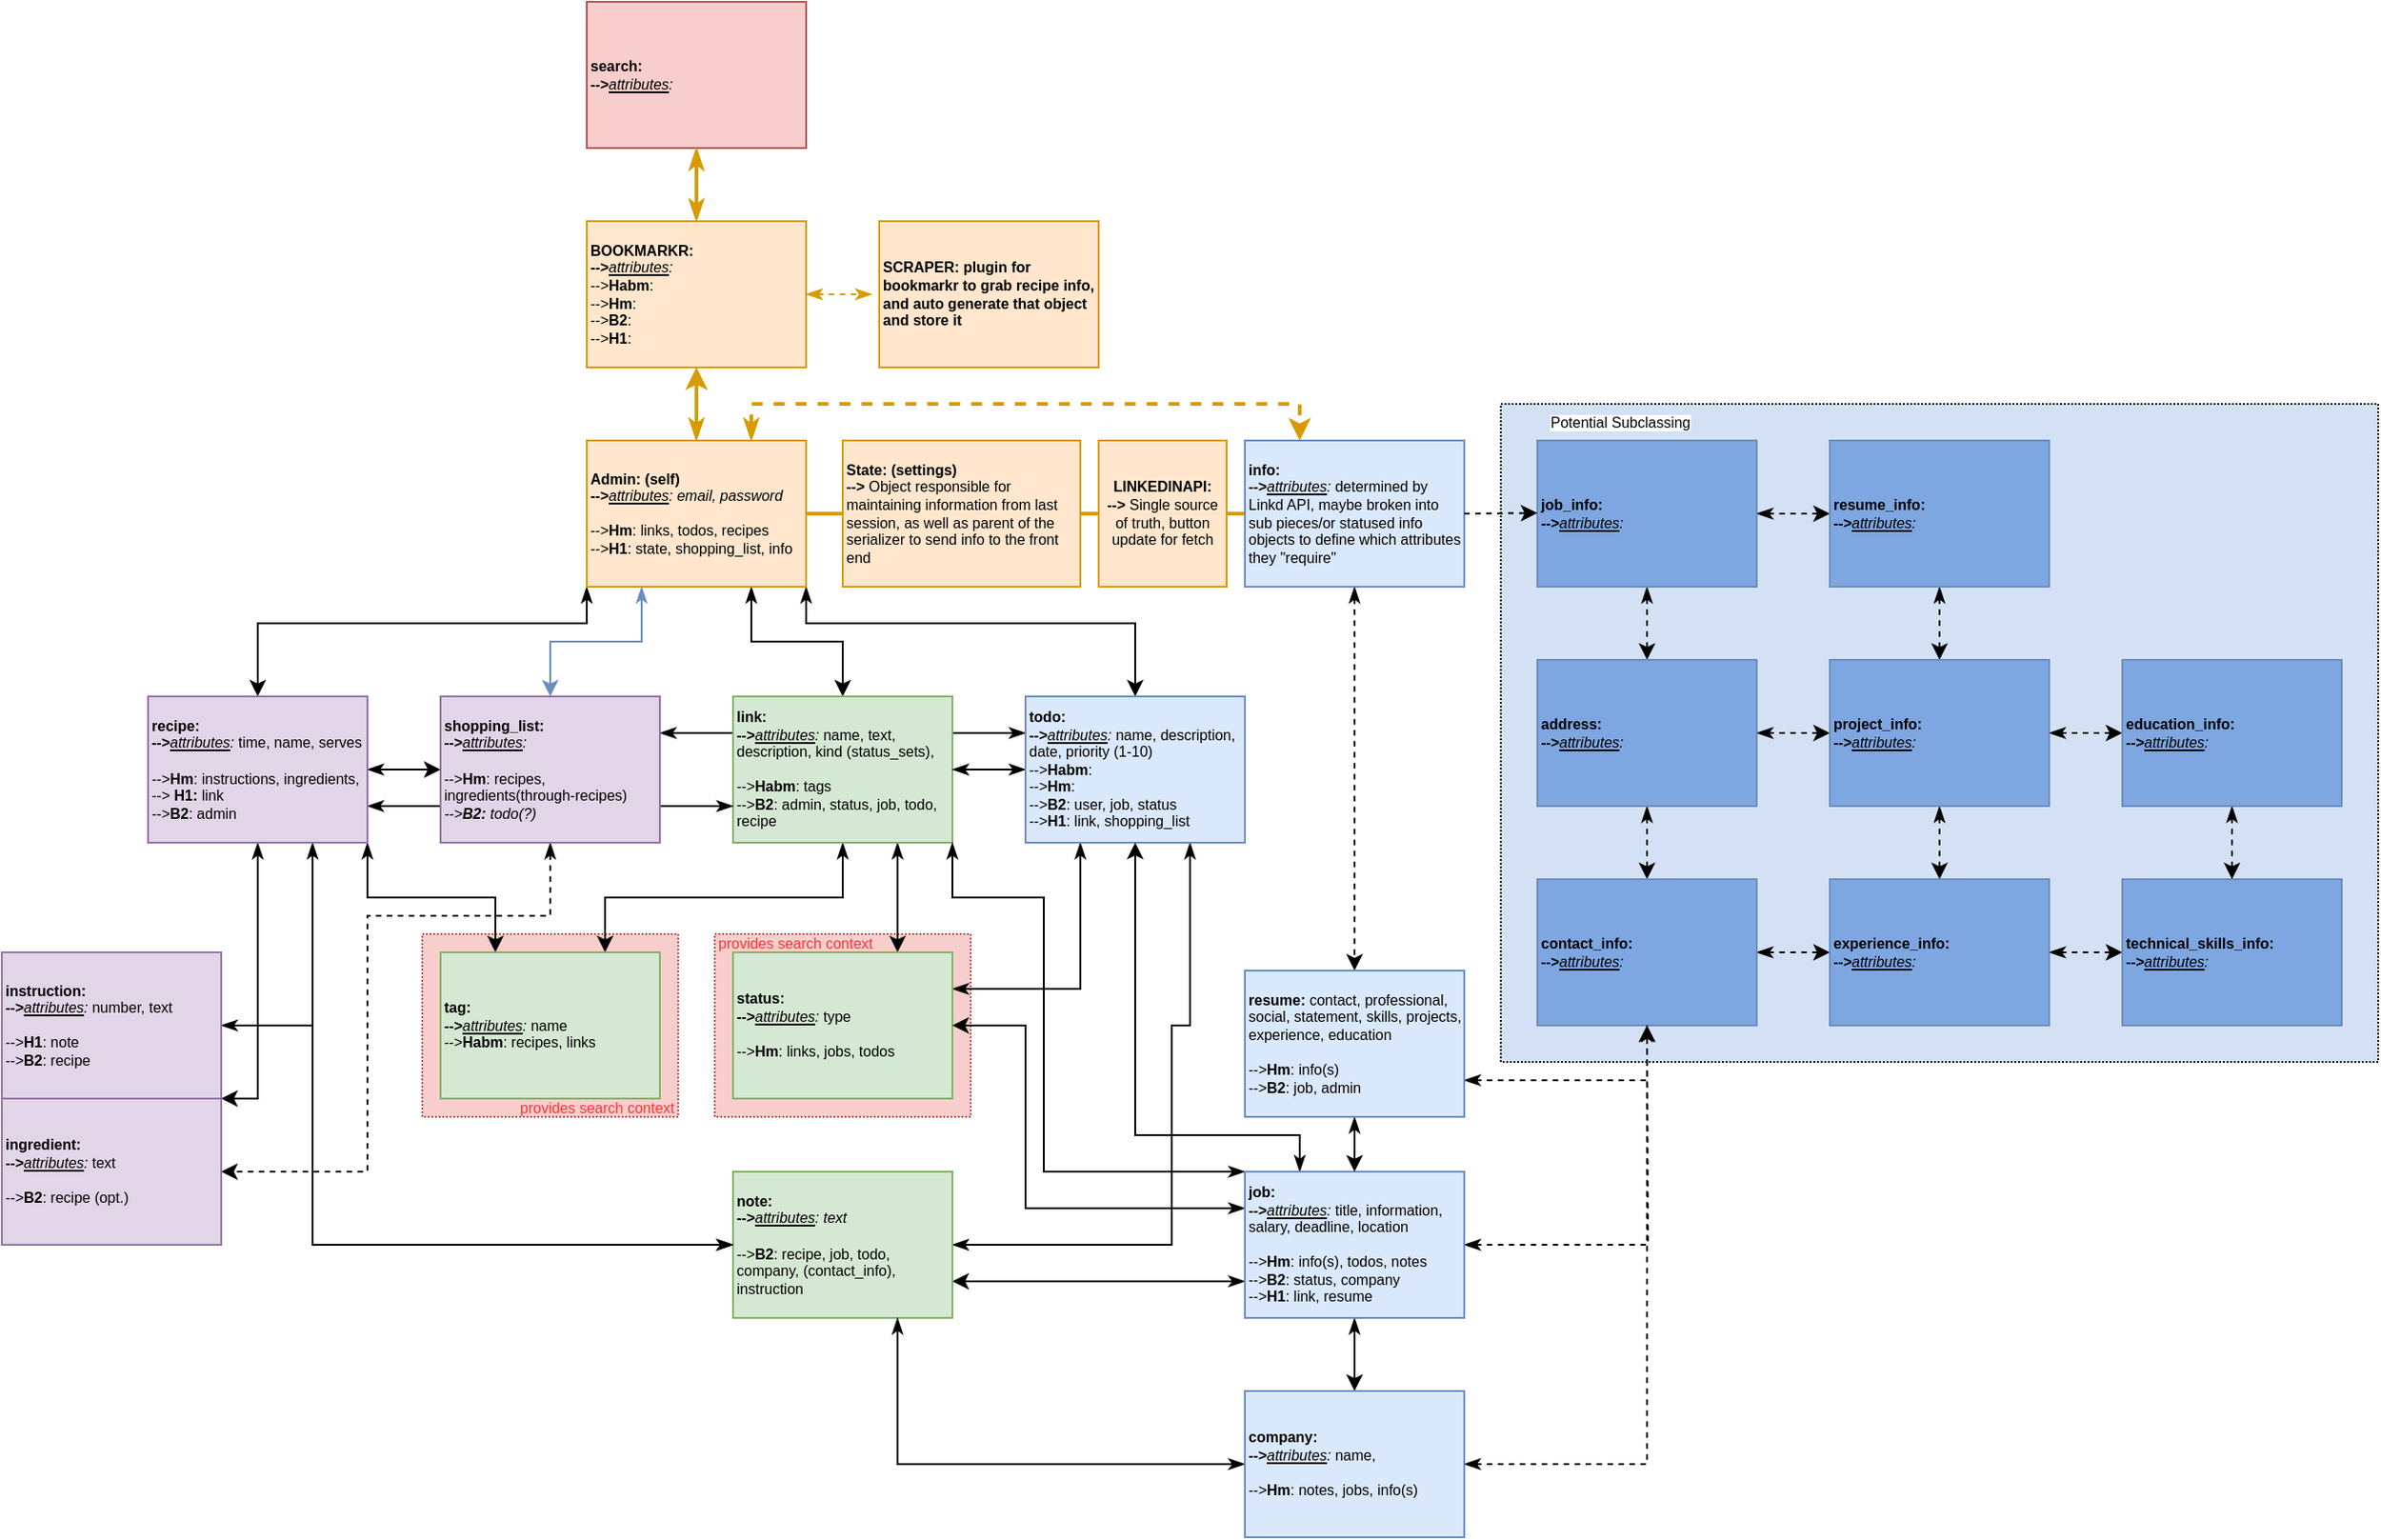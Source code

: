 <mxfile version="15.7.3" type="device"><diagram id="ImDymK1f7_B1jzTCU4_X" name="Page-1"><mxGraphModel dx="1073" dy="1980" grid="1" gridSize="10" guides="1" tooltips="1" connect="1" arrows="1" fold="1" page="1" pageScale="1" pageWidth="850" pageHeight="1100" math="0" shadow="0"><root><mxCell id="0"/><mxCell id="1" parent="0"/><mxCell id="HJYqMd4OV8tpor4b_tV7-94" value="" style="rounded=0;whiteSpace=wrap;html=1;fontSize=8;fillColor=#f8cecc;align=left;strokeColor=#b85450;dashed=1;dashPattern=1 1;" vertex="1" parent="1"><mxGeometry x="270" y="310" width="140" height="100" as="geometry"/></mxCell><mxCell id="HJYqMd4OV8tpor4b_tV7-95" value="provides search context" style="text;html=1;strokeColor=none;fillColor=none;align=right;verticalAlign=middle;whiteSpace=wrap;rounded=0;dashed=1;dashPattern=1 1;fontSize=8;fontColor=#FF3333;" vertex="1" parent="1"><mxGeometry x="270" y="400" width="140" height="10" as="geometry"/></mxCell><mxCell id="HJYqMd4OV8tpor4b_tV7-92" style="edgeStyle=orthogonalEdgeStyle;rounded=0;orthogonalLoop=1;jettySize=auto;html=1;exitX=0;exitY=0.25;exitDx=0;exitDy=0;entryX=1;entryY=0.25;entryDx=0;entryDy=0;fontSize=8;fontColor=#FF3333;startArrow=classicThin;startFill=1;endArrow=classicThin;endFill=1;strokeColor=#000000;strokeWidth=1;" edge="1" parent="1" source="HJYqMd4OV8tpor4b_tV7-34" target="HJYqMd4OV8tpor4b_tV7-33"><mxGeometry relative="1" as="geometry"/></mxCell><mxCell id="HJYqMd4OV8tpor4b_tV7-75" value="" style="rounded=0;whiteSpace=wrap;html=1;dashed=1;dashPattern=1 1;fontSize=8;fontColor=#FF3333;fillColor=#D4E1F5;align=left;" vertex="1" parent="1"><mxGeometry x="860" y="20" width="480" height="360" as="geometry"/></mxCell><mxCell id="HJYqMd4OV8tpor4b_tV7-68" value="" style="rounded=0;whiteSpace=wrap;html=1;fontSize=8;fillColor=#f8cecc;align=left;strokeColor=#b85450;dashed=1;dashPattern=1 1;" vertex="1" parent="1"><mxGeometry x="430" y="310" width="140" height="100" as="geometry"/></mxCell><mxCell id="HJYqMd4OV8tpor4b_tV7-27" style="edgeStyle=orthogonalEdgeStyle;rounded=0;orthogonalLoop=1;jettySize=auto;html=1;exitX=0.75;exitY=0;exitDx=0;exitDy=0;entryX=0.25;entryY=0;entryDx=0;entryDy=0;fontSize=8;startArrow=classicThin;startFill=1;dashed=1;fillColor=#ffe6cc;strokeColor=#d79b00;strokeWidth=2;" edge="1" parent="1" source="HJYqMd4OV8tpor4b_tV7-2" target="HJYqMd4OV8tpor4b_tV7-4"><mxGeometry relative="1" as="geometry"><Array as="points"><mxPoint x="450" y="20"/><mxPoint x="750" y="20"/></Array></mxGeometry></mxCell><mxCell id="HJYqMd4OV8tpor4b_tV7-50" style="edgeStyle=orthogonalEdgeStyle;rounded=0;orthogonalLoop=1;jettySize=auto;html=1;exitX=0.25;exitY=1;exitDx=0;exitDy=0;entryX=0.5;entryY=0;entryDx=0;entryDy=0;fontSize=8;startArrow=classicThin;startFill=1;fillColor=#dae8fc;strokeColor=#6c8ebf;" edge="1" parent="1" source="HJYqMd4OV8tpor4b_tV7-2" target="HJYqMd4OV8tpor4b_tV7-33"><mxGeometry relative="1" as="geometry"/></mxCell><mxCell id="HJYqMd4OV8tpor4b_tV7-51" style="edgeStyle=orthogonalEdgeStyle;rounded=0;orthogonalLoop=1;jettySize=auto;html=1;exitX=0.75;exitY=1;exitDx=0;exitDy=0;entryX=0.5;entryY=0;entryDx=0;entryDy=0;fontSize=8;startArrow=classicThin;startFill=1;" edge="1" parent="1" source="HJYqMd4OV8tpor4b_tV7-2" target="HJYqMd4OV8tpor4b_tV7-29"><mxGeometry relative="1" as="geometry"/></mxCell><mxCell id="HJYqMd4OV8tpor4b_tV7-52" style="edgeStyle=orthogonalEdgeStyle;rounded=0;orthogonalLoop=1;jettySize=auto;html=1;exitX=1;exitY=1;exitDx=0;exitDy=0;entryX=0.5;entryY=0;entryDx=0;entryDy=0;fontSize=8;startArrow=classicThin;startFill=1;" edge="1" parent="1" source="HJYqMd4OV8tpor4b_tV7-2" target="HJYqMd4OV8tpor4b_tV7-34"><mxGeometry relative="1" as="geometry"><Array as="points"><mxPoint x="480" y="140"/><mxPoint x="660" y="140"/></Array></mxGeometry></mxCell><mxCell id="HJYqMd4OV8tpor4b_tV7-53" style="edgeStyle=orthogonalEdgeStyle;rounded=0;orthogonalLoop=1;jettySize=auto;html=1;exitX=0;exitY=1;exitDx=0;exitDy=0;entryX=0.5;entryY=0;entryDx=0;entryDy=0;fontSize=8;startArrow=classicThin;startFill=1;" edge="1" parent="1" source="HJYqMd4OV8tpor4b_tV7-2" target="HJYqMd4OV8tpor4b_tV7-30"><mxGeometry relative="1" as="geometry"><Array as="points"><mxPoint x="360" y="140"/><mxPoint x="180" y="140"/></Array></mxGeometry></mxCell><mxCell id="HJYqMd4OV8tpor4b_tV7-76" style="edgeStyle=orthogonalEdgeStyle;rounded=0;orthogonalLoop=1;jettySize=auto;html=1;exitX=0.5;exitY=0;exitDx=0;exitDy=0;entryX=0.5;entryY=1;entryDx=0;entryDy=0;fontSize=8;fontColor=#FF3333;startArrow=classicThin;startFill=1;strokeColor=#d79b00;strokeWidth=2;fillColor=#ffe6cc;" edge="1" parent="1" source="HJYqMd4OV8tpor4b_tV7-2" target="HJYqMd4OV8tpor4b_tV7-74"><mxGeometry relative="1" as="geometry"/></mxCell><mxCell id="HJYqMd4OV8tpor4b_tV7-2" value="&lt;b&gt;Admin: (self)&lt;/b&gt;&lt;br&gt;&lt;b&gt;--&amp;gt;&lt;/b&gt;&lt;i&gt;&lt;u&gt;attributes&lt;/u&gt;: email, password&lt;/i&gt;&lt;br&gt;&lt;br&gt;--&amp;gt;&lt;b&gt;Hm&lt;/b&gt;: links, todos, recipes&amp;nbsp;&lt;br&gt;--&amp;gt;&lt;b&gt;H1&lt;/b&gt;: state, shopping_list, info" style="rounded=0;whiteSpace=wrap;html=1;fontSize=8;align=left;fillColor=#ffe6cc;strokeColor=#d79b00;" vertex="1" parent="1"><mxGeometry x="360" y="40" width="120" height="80" as="geometry"/></mxCell><mxCell id="HJYqMd4OV8tpor4b_tV7-85" style="edgeStyle=orthogonalEdgeStyle;rounded=0;orthogonalLoop=1;jettySize=auto;html=1;exitX=1;exitY=0.5;exitDx=0;exitDy=0;entryX=0;entryY=0.5;entryDx=0;entryDy=0;fontSize=8;fontColor=#FF3333;startArrow=none;startFill=0;endArrow=none;endFill=0;strokeColor=#d79b00;strokeWidth=2;fillColor=#ffe6cc;" edge="1" parent="1" source="HJYqMd4OV8tpor4b_tV7-3" target="HJYqMd4OV8tpor4b_tV7-4"><mxGeometry relative="1" as="geometry"/></mxCell><mxCell id="HJYqMd4OV8tpor4b_tV7-3" value="&lt;b&gt;LINKEDINAPI:&lt;br&gt;--&amp;gt; &lt;/b&gt;Single source of truth, button update for fetch" style="rounded=0;whiteSpace=wrap;html=1;fontSize=8;align=center;fillColor=#ffe6cc;strokeColor=#d79b00;" vertex="1" parent="1"><mxGeometry x="640" y="40" width="70" height="80" as="geometry"/></mxCell><mxCell id="HJYqMd4OV8tpor4b_tV7-39" style="edgeStyle=orthogonalEdgeStyle;rounded=0;orthogonalLoop=1;jettySize=auto;html=1;exitX=0.5;exitY=1;exitDx=0;exitDy=0;entryX=0.5;entryY=0;entryDx=0;entryDy=0;fontSize=8;startArrow=classicThin;startFill=1;dashed=1;" edge="1" parent="1" source="HJYqMd4OV8tpor4b_tV7-4" target="HJYqMd4OV8tpor4b_tV7-38"><mxGeometry relative="1" as="geometry"/></mxCell><mxCell id="HJYqMd4OV8tpor4b_tV7-4" value="&lt;b&gt;info:&lt;/b&gt;&lt;br&gt;&lt;b&gt;--&amp;gt;&lt;/b&gt;&lt;i&gt;&lt;u&gt;attributes&lt;/u&gt;: &lt;/i&gt;determined by Linkd API, maybe broken into sub pieces/or statused info objects to define which attributes they &quot;require&quot;&lt;br&gt;" style="rounded=0;whiteSpace=wrap;html=1;fontSize=8;align=left;fillColor=#dae8fc;strokeColor=#6c8ebf;" vertex="1" parent="1"><mxGeometry x="720" y="40" width="120" height="80" as="geometry"/></mxCell><mxCell id="HJYqMd4OV8tpor4b_tV7-16" style="edgeStyle=orthogonalEdgeStyle;rounded=0;orthogonalLoop=1;jettySize=auto;html=1;exitX=1;exitY=0.5;exitDx=0;exitDy=0;entryX=0;entryY=0.5;entryDx=0;entryDy=0;dashed=1;fontSize=8;startArrow=classicThin;startFill=1;" edge="1" parent="1" source="HJYqMd4OV8tpor4b_tV7-5" target="HJYqMd4OV8tpor4b_tV7-8"><mxGeometry relative="1" as="geometry"/></mxCell><mxCell id="HJYqMd4OV8tpor4b_tV7-18" style="edgeStyle=orthogonalEdgeStyle;rounded=0;orthogonalLoop=1;jettySize=auto;html=1;exitX=0.5;exitY=1;exitDx=0;exitDy=0;entryX=0.5;entryY=0;entryDx=0;entryDy=0;dashed=1;fontSize=8;startArrow=classicThin;startFill=1;" edge="1" parent="1" source="HJYqMd4OV8tpor4b_tV7-5" target="HJYqMd4OV8tpor4b_tV7-6"><mxGeometry relative="1" as="geometry"/></mxCell><mxCell id="HJYqMd4OV8tpor4b_tV7-5" value="&lt;b&gt;job_info:&lt;/b&gt;&lt;br&gt;&lt;b&gt;--&amp;gt;&lt;/b&gt;&lt;i&gt;&lt;u&gt;attributes&lt;/u&gt;:&lt;/i&gt;&lt;br&gt;" style="rounded=0;whiteSpace=wrap;html=1;fontSize=8;align=left;fillColor=#7EA6E0;strokeColor=#6c8ebf;" vertex="1" parent="1"><mxGeometry x="880" y="40" width="120" height="80" as="geometry"/></mxCell><mxCell id="HJYqMd4OV8tpor4b_tV7-20" style="edgeStyle=orthogonalEdgeStyle;rounded=0;orthogonalLoop=1;jettySize=auto;html=1;exitX=0.5;exitY=1;exitDx=0;exitDy=0;entryX=0.5;entryY=0;entryDx=0;entryDy=0;dashed=1;fontSize=8;startArrow=classicThin;startFill=1;" edge="1" parent="1" source="HJYqMd4OV8tpor4b_tV7-6" target="HJYqMd4OV8tpor4b_tV7-7"><mxGeometry relative="1" as="geometry"/></mxCell><mxCell id="HJYqMd4OV8tpor4b_tV7-24" style="edgeStyle=orthogonalEdgeStyle;rounded=0;orthogonalLoop=1;jettySize=auto;html=1;exitX=1;exitY=0.5;exitDx=0;exitDy=0;entryX=0;entryY=0.5;entryDx=0;entryDy=0;dashed=1;fontSize=8;startArrow=classicThin;startFill=1;" edge="1" parent="1" source="HJYqMd4OV8tpor4b_tV7-6" target="HJYqMd4OV8tpor4b_tV7-9"><mxGeometry relative="1" as="geometry"/></mxCell><mxCell id="HJYqMd4OV8tpor4b_tV7-6" value="&lt;b&gt;address:&lt;/b&gt;&lt;br&gt;&lt;b&gt;--&amp;gt;&lt;/b&gt;&lt;i&gt;&lt;u&gt;attributes&lt;/u&gt;:&lt;/i&gt;" style="rounded=0;whiteSpace=wrap;html=1;fontSize=8;align=left;fillColor=#7EA6E0;strokeColor=#6c8ebf;" vertex="1" parent="1"><mxGeometry x="880" y="160" width="120" height="80" as="geometry"/></mxCell><mxCell id="HJYqMd4OV8tpor4b_tV7-25" style="edgeStyle=orthogonalEdgeStyle;rounded=0;orthogonalLoop=1;jettySize=auto;html=1;exitX=1;exitY=0.5;exitDx=0;exitDy=0;entryX=0;entryY=0.5;entryDx=0;entryDy=0;dashed=1;fontSize=8;startArrow=classicThin;startFill=1;" edge="1" parent="1" source="HJYqMd4OV8tpor4b_tV7-7" target="HJYqMd4OV8tpor4b_tV7-10"><mxGeometry relative="1" as="geometry"/></mxCell><mxCell id="HJYqMd4OV8tpor4b_tV7-7" value="&lt;b&gt;contact_info:&lt;/b&gt;&lt;br&gt;&lt;b&gt;--&amp;gt;&lt;/b&gt;&lt;i&gt;&lt;u&gt;attributes&lt;/u&gt;:&lt;/i&gt;" style="rounded=0;whiteSpace=wrap;html=1;fontSize=8;align=left;fillColor=#7EA6E0;strokeColor=#6c8ebf;" vertex="1" parent="1"><mxGeometry x="880" y="280" width="120" height="80" as="geometry"/></mxCell><mxCell id="HJYqMd4OV8tpor4b_tV7-19" style="edgeStyle=orthogonalEdgeStyle;rounded=0;orthogonalLoop=1;jettySize=auto;html=1;exitX=0.5;exitY=1;exitDx=0;exitDy=0;entryX=0.5;entryY=0;entryDx=0;entryDy=0;dashed=1;fontSize=8;startArrow=classicThin;startFill=1;" edge="1" parent="1" source="HJYqMd4OV8tpor4b_tV7-8" target="HJYqMd4OV8tpor4b_tV7-9"><mxGeometry relative="1" as="geometry"/></mxCell><mxCell id="HJYqMd4OV8tpor4b_tV7-8" value="&lt;b&gt;resume_info:&lt;/b&gt;&lt;br&gt;&lt;b&gt;--&amp;gt;&lt;/b&gt;&lt;i&gt;&lt;u&gt;attributes&lt;/u&gt;:&lt;/i&gt;" style="rounded=0;whiteSpace=wrap;html=1;fontSize=8;align=left;fillColor=#7EA6E0;strokeColor=#6c8ebf;" vertex="1" parent="1"><mxGeometry x="1040" y="40" width="120" height="80" as="geometry"/></mxCell><mxCell id="HJYqMd4OV8tpor4b_tV7-21" style="edgeStyle=orthogonalEdgeStyle;rounded=0;orthogonalLoop=1;jettySize=auto;html=1;exitX=0.5;exitY=1;exitDx=0;exitDy=0;entryX=0.5;entryY=0;entryDx=0;entryDy=0;dashed=1;fontSize=8;startArrow=classicThin;startFill=1;" edge="1" parent="1" source="HJYqMd4OV8tpor4b_tV7-9" target="HJYqMd4OV8tpor4b_tV7-10"><mxGeometry relative="1" as="geometry"/></mxCell><mxCell id="HJYqMd4OV8tpor4b_tV7-23" style="edgeStyle=orthogonalEdgeStyle;rounded=0;orthogonalLoop=1;jettySize=auto;html=1;exitX=1;exitY=0.5;exitDx=0;exitDy=0;entryX=0;entryY=0.5;entryDx=0;entryDy=0;dashed=1;fontSize=8;startArrow=classicThin;startFill=1;" edge="1" parent="1" source="HJYqMd4OV8tpor4b_tV7-9" target="HJYqMd4OV8tpor4b_tV7-12"><mxGeometry relative="1" as="geometry"/></mxCell><mxCell id="HJYqMd4OV8tpor4b_tV7-9" value="&lt;b&gt;project_info:&lt;/b&gt;&lt;br&gt;&lt;b&gt;--&amp;gt;&lt;/b&gt;&lt;i&gt;&lt;u&gt;attributes&lt;/u&gt;:&lt;/i&gt;" style="rounded=0;whiteSpace=wrap;html=1;fontSize=8;align=left;fillColor=#7EA6E0;strokeColor=#6c8ebf;" vertex="1" parent="1"><mxGeometry x="1040" y="160" width="120" height="80" as="geometry"/></mxCell><mxCell id="HJYqMd4OV8tpor4b_tV7-26" style="edgeStyle=orthogonalEdgeStyle;rounded=0;orthogonalLoop=1;jettySize=auto;html=1;exitX=1;exitY=0.5;exitDx=0;exitDy=0;entryX=0;entryY=0.5;entryDx=0;entryDy=0;dashed=1;fontSize=8;startArrow=classicThin;startFill=1;" edge="1" parent="1" source="HJYqMd4OV8tpor4b_tV7-10" target="HJYqMd4OV8tpor4b_tV7-11"><mxGeometry relative="1" as="geometry"/></mxCell><mxCell id="HJYqMd4OV8tpor4b_tV7-10" value="&lt;b&gt;experience_info:&lt;/b&gt;&lt;br&gt;&lt;b&gt;--&amp;gt;&lt;/b&gt;&lt;i&gt;&lt;u&gt;attributes&lt;/u&gt;:&lt;/i&gt;" style="rounded=0;whiteSpace=wrap;html=1;fontSize=8;align=left;fillColor=#7EA6E0;strokeColor=#6c8ebf;" vertex="1" parent="1"><mxGeometry x="1040" y="280" width="120" height="80" as="geometry"/></mxCell><mxCell id="HJYqMd4OV8tpor4b_tV7-11" value="&lt;b&gt;technical_skills_info:&lt;/b&gt;&lt;br&gt;&lt;b&gt;--&amp;gt;&lt;/b&gt;&lt;i&gt;&lt;u&gt;attributes&lt;/u&gt;:&lt;/i&gt;&lt;br&gt;" style="rounded=0;whiteSpace=wrap;html=1;fontSize=8;align=left;fillColor=#7EA6E0;strokeColor=#6c8ebf;" vertex="1" parent="1"><mxGeometry x="1200" y="280" width="120" height="80" as="geometry"/></mxCell><mxCell id="HJYqMd4OV8tpor4b_tV7-22" style="edgeStyle=orthogonalEdgeStyle;rounded=0;orthogonalLoop=1;jettySize=auto;html=1;exitX=0.5;exitY=1;exitDx=0;exitDy=0;entryX=0.5;entryY=0;entryDx=0;entryDy=0;dashed=1;fontSize=8;startArrow=classicThin;startFill=1;" edge="1" parent="1" source="HJYqMd4OV8tpor4b_tV7-12" target="HJYqMd4OV8tpor4b_tV7-11"><mxGeometry relative="1" as="geometry"/></mxCell><mxCell id="HJYqMd4OV8tpor4b_tV7-12" value="&lt;b&gt;education_info:&lt;/b&gt;&lt;br&gt;&lt;b&gt;--&amp;gt;&lt;/b&gt;&lt;i&gt;&lt;u&gt;attributes&lt;/u&gt;:&lt;/i&gt;" style="rounded=0;whiteSpace=wrap;html=1;fontSize=8;align=left;fillColor=#7EA6E0;strokeColor=#6c8ebf;" vertex="1" parent="1"><mxGeometry x="1200" y="160" width="120" height="80" as="geometry"/></mxCell><mxCell id="HJYqMd4OV8tpor4b_tV7-14" value="" style="endArrow=classic;html=1;rounded=0;fontSize=8;exitX=1;exitY=0.5;exitDx=0;exitDy=0;dashed=1;" edge="1" parent="1" source="HJYqMd4OV8tpor4b_tV7-4"><mxGeometry relative="1" as="geometry"><mxPoint x="780" y="79.66" as="sourcePoint"/><mxPoint x="880" y="79.66" as="targetPoint"/></mxGeometry></mxCell><mxCell id="HJYqMd4OV8tpor4b_tV7-15" value="Potential Subclassing" style="edgeLabel;resizable=0;html=1;align=center;verticalAlign=middle;fontSize=8;fillColor=#7EA6E0;" connectable="0" vertex="1" parent="HJYqMd4OV8tpor4b_tV7-14"><mxGeometry relative="1" as="geometry"><mxPoint x="65" y="-50" as="offset"/></mxGeometry></mxCell><mxCell id="HJYqMd4OV8tpor4b_tV7-59" style="edgeStyle=orthogonalEdgeStyle;rounded=0;orthogonalLoop=1;jettySize=auto;html=1;exitX=0.5;exitY=1;exitDx=0;exitDy=0;entryX=0.75;entryY=0;entryDx=0;entryDy=0;fontSize=8;startArrow=classicThin;startFill=1;" edge="1" parent="1" source="HJYqMd4OV8tpor4b_tV7-29" target="HJYqMd4OV8tpor4b_tV7-35"><mxGeometry relative="1" as="geometry"/></mxCell><mxCell id="HJYqMd4OV8tpor4b_tV7-60" style="edgeStyle=orthogonalEdgeStyle;rounded=0;orthogonalLoop=1;jettySize=auto;html=1;exitX=0.75;exitY=1;exitDx=0;exitDy=0;entryX=0.75;entryY=0;entryDx=0;entryDy=0;fontSize=8;startArrow=classicThin;startFill=1;" edge="1" parent="1" source="HJYqMd4OV8tpor4b_tV7-29" target="HJYqMd4OV8tpor4b_tV7-36"><mxGeometry relative="1" as="geometry"/></mxCell><mxCell id="HJYqMd4OV8tpor4b_tV7-29" value="&lt;b&gt;link:&lt;/b&gt;&lt;br&gt;&lt;b&gt;--&amp;gt;&lt;/b&gt;&lt;i&gt;&lt;u&gt;attributes&lt;/u&gt;: &lt;/i&gt;name, text, description, kind (status_sets),&lt;br&gt;&lt;br&gt;--&amp;gt;&lt;b&gt;Habm&lt;/b&gt;: tags&lt;br&gt;--&amp;gt;&lt;b&gt;B2&lt;/b&gt;: admin, status, job, todo, recipe" style="rounded=0;whiteSpace=wrap;html=1;fontSize=8;align=left;fillColor=#d5e8d4;strokeColor=#82b366;" vertex="1" parent="1"><mxGeometry x="440" y="180" width="120" height="80" as="geometry"/></mxCell><mxCell id="HJYqMd4OV8tpor4b_tV7-49" style="edgeStyle=orthogonalEdgeStyle;rounded=0;orthogonalLoop=1;jettySize=auto;html=1;exitX=1;exitY=0.5;exitDx=0;exitDy=0;entryX=0;entryY=0.5;entryDx=0;entryDy=0;fontSize=8;startArrow=classicThin;startFill=1;" edge="1" parent="1" source="HJYqMd4OV8tpor4b_tV7-30" target="HJYqMd4OV8tpor4b_tV7-33"><mxGeometry relative="1" as="geometry"/></mxCell><mxCell id="HJYqMd4OV8tpor4b_tV7-58" style="edgeStyle=orthogonalEdgeStyle;rounded=0;orthogonalLoop=1;jettySize=auto;html=1;exitX=1;exitY=1;exitDx=0;exitDy=0;entryX=0.25;entryY=0;entryDx=0;entryDy=0;fontSize=8;startArrow=classicThin;startFill=1;" edge="1" parent="1" source="HJYqMd4OV8tpor4b_tV7-30" target="HJYqMd4OV8tpor4b_tV7-35"><mxGeometry relative="1" as="geometry"/></mxCell><mxCell id="HJYqMd4OV8tpor4b_tV7-63" style="edgeStyle=orthogonalEdgeStyle;rounded=0;orthogonalLoop=1;jettySize=auto;html=1;exitX=0.5;exitY=1;exitDx=0;exitDy=0;entryX=1;entryY=0;entryDx=0;entryDy=0;fontSize=8;startArrow=classicThin;startFill=1;" edge="1" parent="1" source="HJYqMd4OV8tpor4b_tV7-30" target="HJYqMd4OV8tpor4b_tV7-61"><mxGeometry relative="1" as="geometry"><Array as="points"><mxPoint x="180" y="400"/></Array></mxGeometry></mxCell><mxCell id="HJYqMd4OV8tpor4b_tV7-87" style="edgeStyle=orthogonalEdgeStyle;rounded=0;orthogonalLoop=1;jettySize=auto;html=1;exitX=0.75;exitY=1;exitDx=0;exitDy=0;entryX=0;entryY=0.5;entryDx=0;entryDy=0;fontSize=8;fontColor=#FF3333;startArrow=classicThin;startFill=1;endArrow=classicThin;endFill=1;strokeColor=#000000;strokeWidth=1;" edge="1" parent="1" source="HJYqMd4OV8tpor4b_tV7-30" target="HJYqMd4OV8tpor4b_tV7-42"><mxGeometry relative="1" as="geometry"/></mxCell><mxCell id="HJYqMd4OV8tpor4b_tV7-91" style="edgeStyle=orthogonalEdgeStyle;rounded=0;orthogonalLoop=1;jettySize=auto;html=1;exitX=1;exitY=0.75;exitDx=0;exitDy=0;fontSize=8;fontColor=#FF3333;startArrow=classicThin;startFill=1;endArrow=classicThin;endFill=1;strokeColor=#000000;strokeWidth=1;" edge="1" parent="1" source="HJYqMd4OV8tpor4b_tV7-30"><mxGeometry relative="1" as="geometry"><mxPoint x="440" y="240" as="targetPoint"/><Array as="points"><mxPoint x="440" y="240"/></Array></mxGeometry></mxCell><mxCell id="HJYqMd4OV8tpor4b_tV7-30" value="&lt;b&gt;recipe:&lt;/b&gt;&lt;br&gt;&lt;b&gt;--&amp;gt;&lt;/b&gt;&lt;i&gt;&lt;u&gt;attributes&lt;/u&gt;: &lt;/i&gt;time, name, serves&lt;br&gt;&lt;br&gt;--&amp;gt;&lt;b&gt;Hm&lt;/b&gt;: instructions, ingredients, --&amp;gt; &lt;b&gt;H1:&lt;/b&gt;&amp;nbsp;link&lt;br&gt;--&amp;gt;&lt;b&gt;B2&lt;/b&gt;: admin" style="rounded=0;whiteSpace=wrap;html=1;fontSize=8;align=left;fillColor=#e1d5e7;strokeColor=#9673a6;" vertex="1" parent="1"><mxGeometry x="120" y="180" width="120" height="80" as="geometry"/></mxCell><mxCell id="HJYqMd4OV8tpor4b_tV7-31" value="&lt;b&gt;search:&lt;/b&gt;&lt;br&gt;&lt;b&gt;--&amp;gt;&lt;/b&gt;&lt;i&gt;&lt;u&gt;attributes&lt;/u&gt;:&lt;/i&gt;&lt;br&gt;" style="rounded=0;whiteSpace=wrap;html=1;fontSize=8;align=left;fillColor=#f8cecc;strokeColor=#b85450;" vertex="1" parent="1"><mxGeometry x="360" y="-200" width="120" height="80" as="geometry"/></mxCell><mxCell id="HJYqMd4OV8tpor4b_tV7-64" style="edgeStyle=orthogonalEdgeStyle;rounded=0;orthogonalLoop=1;jettySize=auto;html=1;exitX=0.5;exitY=1;exitDx=0;exitDy=0;entryX=1;entryY=0.5;entryDx=0;entryDy=0;fontSize=8;startArrow=classicThin;startFill=1;dashed=1;fillColor=#f8cecc;strokeColor=#000000;" edge="1" parent="1" source="HJYqMd4OV8tpor4b_tV7-33" target="HJYqMd4OV8tpor4b_tV7-61"><mxGeometry relative="1" as="geometry"><Array as="points"><mxPoint x="340" y="300"/><mxPoint x="240" y="300"/><mxPoint x="240" y="440"/></Array></mxGeometry></mxCell><mxCell id="HJYqMd4OV8tpor4b_tV7-33" value="&lt;b&gt;shopping_list:&lt;/b&gt;&lt;br&gt;&lt;b&gt;--&amp;gt;&lt;/b&gt;&lt;i&gt;&lt;u&gt;attributes&lt;/u&gt;:&lt;/i&gt;&lt;br&gt;&lt;br&gt;--&amp;gt;&lt;b&gt;Hm&lt;/b&gt;: recipes, ingredients(through-recipes)&lt;br&gt;&lt;i&gt;--&amp;gt;&lt;b&gt;B2: &lt;/b&gt;todo(?)&lt;/i&gt;&lt;br&gt;" style="rounded=0;whiteSpace=wrap;html=1;fontSize=8;align=left;fillColor=#e1d5e7;strokeColor=#9673a6;" vertex="1" parent="1"><mxGeometry x="280" y="180" width="120" height="80" as="geometry"/></mxCell><mxCell id="HJYqMd4OV8tpor4b_tV7-90" style="edgeStyle=orthogonalEdgeStyle;rounded=0;orthogonalLoop=1;jettySize=auto;html=1;exitX=0;exitY=0.5;exitDx=0;exitDy=0;entryX=1;entryY=0.5;entryDx=0;entryDy=0;fontSize=8;fontColor=#FF3333;startArrow=classicThin;startFill=1;endArrow=classicThin;endFill=1;strokeColor=#000000;strokeWidth=1;" edge="1" parent="1" source="HJYqMd4OV8tpor4b_tV7-34" target="HJYqMd4OV8tpor4b_tV7-29"><mxGeometry relative="1" as="geometry"/></mxCell><mxCell id="HJYqMd4OV8tpor4b_tV7-93" style="edgeStyle=orthogonalEdgeStyle;rounded=0;orthogonalLoop=1;jettySize=auto;html=1;exitX=0.25;exitY=1;exitDx=0;exitDy=0;entryX=1;entryY=0.25;entryDx=0;entryDy=0;fontSize=8;fontColor=#FF3333;startArrow=classicThin;startFill=1;endArrow=classicThin;endFill=1;strokeColor=#000000;strokeWidth=1;" edge="1" parent="1" source="HJYqMd4OV8tpor4b_tV7-34" target="HJYqMd4OV8tpor4b_tV7-36"><mxGeometry relative="1" as="geometry"/></mxCell><mxCell id="HJYqMd4OV8tpor4b_tV7-96" style="edgeStyle=orthogonalEdgeStyle;rounded=0;orthogonalLoop=1;jettySize=auto;html=1;exitX=0.75;exitY=1;exitDx=0;exitDy=0;entryX=1;entryY=0.5;entryDx=0;entryDy=0;fontSize=8;fontColor=#FF3333;startArrow=classicThin;startFill=1;endArrow=classicThin;endFill=1;strokeColor=#000000;strokeWidth=1;" edge="1" parent="1" source="HJYqMd4OV8tpor4b_tV7-34" target="HJYqMd4OV8tpor4b_tV7-42"><mxGeometry relative="1" as="geometry"><Array as="points"><mxPoint x="690" y="360"/><mxPoint x="680" y="360"/><mxPoint x="680" y="480"/></Array></mxGeometry></mxCell><mxCell id="HJYqMd4OV8tpor4b_tV7-34" value="&lt;b&gt;todo:&lt;/b&gt;&lt;br&gt;&lt;b&gt;--&amp;gt;&lt;/b&gt;&lt;i&gt;&lt;u&gt;attributes&lt;/u&gt;: &lt;/i&gt;name, description, date, priority (1-10)&lt;br&gt;--&amp;gt;&lt;b&gt;Habm&lt;/b&gt;:&amp;nbsp;&lt;br&gt;--&amp;gt;&lt;b&gt;Hm&lt;/b&gt;:&lt;br&gt;--&amp;gt;&lt;b&gt;B2&lt;/b&gt;: user, job, status&lt;br&gt;--&amp;gt;&lt;b&gt;H1&lt;/b&gt;: link, shopping_list" style="rounded=0;whiteSpace=wrap;html=1;fontSize=8;align=left;fillColor=#dae8fc;strokeColor=#6c8ebf;" vertex="1" parent="1"><mxGeometry x="600" y="180" width="120" height="80" as="geometry"/></mxCell><mxCell id="HJYqMd4OV8tpor4b_tV7-35" value="&lt;b&gt;tag:&amp;nbsp;&lt;/b&gt;&lt;br&gt;&lt;b&gt;--&amp;gt;&lt;/b&gt;&lt;i&gt;&lt;u&gt;attributes&lt;/u&gt;: &lt;/i&gt;name&lt;br&gt;--&amp;gt;&lt;b&gt;Habm&lt;/b&gt;: recipes, links" style="rounded=0;whiteSpace=wrap;html=1;fontSize=8;align=left;fillColor=#d5e8d4;strokeColor=#82b366;" vertex="1" parent="1"><mxGeometry x="280" y="320" width="120" height="80" as="geometry"/></mxCell><mxCell id="HJYqMd4OV8tpor4b_tV7-36" value="&lt;b&gt;status:&amp;nbsp;&lt;/b&gt;&lt;br&gt;&lt;b&gt;--&amp;gt;&lt;/b&gt;&lt;i&gt;&lt;u&gt;attributes&lt;/u&gt;: &lt;/i&gt;type&lt;br&gt;&lt;br&gt;--&amp;gt;&lt;b&gt;Hm&lt;/b&gt;: links, jobs, todos" style="rounded=0;whiteSpace=wrap;html=1;fontSize=8;align=left;fillColor=#d5e8d4;strokeColor=#82b366;" vertex="1" parent="1"><mxGeometry x="440" y="320" width="120" height="80" as="geometry"/></mxCell><mxCell id="HJYqMd4OV8tpor4b_tV7-43" style="edgeStyle=orthogonalEdgeStyle;rounded=0;orthogonalLoop=1;jettySize=auto;html=1;exitX=0;exitY=0.75;exitDx=0;exitDy=0;entryX=1;entryY=0.75;entryDx=0;entryDy=0;fontSize=8;startArrow=classicThin;startFill=1;" edge="1" parent="1" source="HJYqMd4OV8tpor4b_tV7-37" target="HJYqMd4OV8tpor4b_tV7-42"><mxGeometry relative="1" as="geometry"><Array as="points"><mxPoint x="640" y="500"/><mxPoint x="640" y="500"/></Array></mxGeometry></mxCell><mxCell id="HJYqMd4OV8tpor4b_tV7-46" style="edgeStyle=orthogonalEdgeStyle;rounded=0;orthogonalLoop=1;jettySize=auto;html=1;exitX=0.5;exitY=1;exitDx=0;exitDy=0;entryX=0.5;entryY=0;entryDx=0;entryDy=0;fontSize=8;startArrow=classicThin;startFill=1;" edge="1" parent="1" source="HJYqMd4OV8tpor4b_tV7-37" target="HJYqMd4OV8tpor4b_tV7-45"><mxGeometry relative="1" as="geometry"/></mxCell><mxCell id="HJYqMd4OV8tpor4b_tV7-54" style="edgeStyle=orthogonalEdgeStyle;rounded=0;orthogonalLoop=1;jettySize=auto;html=1;exitX=0;exitY=0.25;exitDx=0;exitDy=0;entryX=1;entryY=0.5;entryDx=0;entryDy=0;fontSize=8;startArrow=classicThin;startFill=1;" edge="1" parent="1" source="HJYqMd4OV8tpor4b_tV7-37" target="HJYqMd4OV8tpor4b_tV7-36"><mxGeometry relative="1" as="geometry"><Array as="points"><mxPoint x="600" y="460"/><mxPoint x="600" y="360"/></Array></mxGeometry></mxCell><mxCell id="HJYqMd4OV8tpor4b_tV7-56" style="edgeStyle=orthogonalEdgeStyle;rounded=0;orthogonalLoop=1;jettySize=auto;html=1;exitX=1;exitY=0.5;exitDx=0;exitDy=0;fontSize=8;startArrow=classicThin;startFill=1;dashed=1;" edge="1" parent="1" source="HJYqMd4OV8tpor4b_tV7-37"><mxGeometry relative="1" as="geometry"><mxPoint x="940" y="360" as="targetPoint"/></mxGeometry></mxCell><mxCell id="HJYqMd4OV8tpor4b_tV7-57" style="edgeStyle=orthogonalEdgeStyle;rounded=0;orthogonalLoop=1;jettySize=auto;html=1;exitX=0.25;exitY=0;exitDx=0;exitDy=0;entryX=0.5;entryY=1;entryDx=0;entryDy=0;fontSize=8;startArrow=classicThin;startFill=1;" edge="1" parent="1" source="HJYqMd4OV8tpor4b_tV7-37" target="HJYqMd4OV8tpor4b_tV7-34"><mxGeometry relative="1" as="geometry"><Array as="points"><mxPoint x="750" y="420"/><mxPoint x="660" y="420"/></Array></mxGeometry></mxCell><mxCell id="HJYqMd4OV8tpor4b_tV7-89" style="edgeStyle=orthogonalEdgeStyle;rounded=0;orthogonalLoop=1;jettySize=auto;html=1;exitX=0;exitY=0;exitDx=0;exitDy=0;entryX=1;entryY=1;entryDx=0;entryDy=0;fontSize=8;fontColor=#FF3333;startArrow=classicThin;startFill=1;endArrow=classicThin;endFill=1;strokeColor=#000000;strokeWidth=1;" edge="1" parent="1" source="HJYqMd4OV8tpor4b_tV7-37" target="HJYqMd4OV8tpor4b_tV7-29"><mxGeometry relative="1" as="geometry"><Array as="points"><mxPoint x="610" y="440"/><mxPoint x="610" y="290"/><mxPoint x="560" y="290"/></Array></mxGeometry></mxCell><mxCell id="HJYqMd4OV8tpor4b_tV7-37" value="&lt;b&gt;job:&lt;/b&gt;&lt;br&gt;&lt;b&gt;--&amp;gt;&lt;/b&gt;&lt;i&gt;&lt;u&gt;attributes&lt;/u&gt;: &lt;/i&gt;title, information, salary, deadline, location&lt;br&gt;&lt;br&gt;--&amp;gt;&lt;b&gt;Hm&lt;/b&gt;: info(s), todos, notes&lt;br&gt;--&amp;gt;&lt;b&gt;B2&lt;/b&gt;: status, company&lt;br&gt;--&amp;gt;&lt;b&gt;H1&lt;/b&gt;: link, resume" style="rounded=0;whiteSpace=wrap;html=1;fontSize=8;align=left;fillColor=#dae8fc;strokeColor=#6c8ebf;" vertex="1" parent="1"><mxGeometry x="720" y="440" width="120" height="80" as="geometry"/></mxCell><mxCell id="HJYqMd4OV8tpor4b_tV7-40" style="edgeStyle=orthogonalEdgeStyle;rounded=0;orthogonalLoop=1;jettySize=auto;html=1;exitX=0.5;exitY=1;exitDx=0;exitDy=0;entryX=0.5;entryY=0;entryDx=0;entryDy=0;fontSize=8;startArrow=classicThin;startFill=1;" edge="1" parent="1" source="HJYqMd4OV8tpor4b_tV7-38" target="HJYqMd4OV8tpor4b_tV7-37"><mxGeometry relative="1" as="geometry"/></mxCell><mxCell id="HJYqMd4OV8tpor4b_tV7-98" style="edgeStyle=orthogonalEdgeStyle;rounded=0;orthogonalLoop=1;jettySize=auto;html=1;exitX=1;exitY=0.75;exitDx=0;exitDy=0;entryX=0.5;entryY=1;entryDx=0;entryDy=0;dashed=1;fontSize=8;fontColor=#FF3333;startArrow=classicThin;startFill=1;endArrow=classicThin;endFill=1;strokeColor=#000000;strokeWidth=1;" edge="1" parent="1" source="HJYqMd4OV8tpor4b_tV7-38" target="HJYqMd4OV8tpor4b_tV7-7"><mxGeometry relative="1" as="geometry"><Array as="points"><mxPoint x="940" y="390"/></Array></mxGeometry></mxCell><mxCell id="HJYqMd4OV8tpor4b_tV7-38" value="&lt;b&gt;resume: &lt;/b&gt;contact, professional, social, statement, skills, projects, experience, education&lt;br&gt;&lt;br&gt;--&amp;gt;&lt;b&gt;Hm&lt;/b&gt;: info(s)&lt;br&gt;--&amp;gt;&lt;b&gt;B2&lt;/b&gt;: job, admin" style="rounded=0;whiteSpace=wrap;html=1;fontSize=8;align=left;fillColor=#dae8fc;strokeColor=#6c8ebf;" vertex="1" parent="1"><mxGeometry x="720" y="330" width="120" height="80" as="geometry"/></mxCell><mxCell id="HJYqMd4OV8tpor4b_tV7-42" value="&lt;b&gt;note:&lt;/b&gt;&lt;br&gt;&lt;b&gt;--&amp;gt;&lt;/b&gt;&lt;i&gt;&lt;u&gt;attributes&lt;/u&gt;: text&lt;/i&gt;&lt;br&gt;&lt;br&gt;--&amp;gt;&lt;b&gt;B2&lt;/b&gt;: recipe, job, todo, company, (contact_info), instruction" style="rounded=0;whiteSpace=wrap;html=1;fontSize=8;align=left;fillColor=#d5e8d4;strokeColor=#82b366;" vertex="1" parent="1"><mxGeometry x="440" y="440" width="120" height="80" as="geometry"/></mxCell><mxCell id="HJYqMd4OV8tpor4b_tV7-55" style="edgeStyle=orthogonalEdgeStyle;rounded=0;orthogonalLoop=1;jettySize=auto;html=1;exitX=1;exitY=0.5;exitDx=0;exitDy=0;entryX=0.5;entryY=1;entryDx=0;entryDy=0;fontSize=8;startArrow=classicThin;startFill=1;dashed=1;" edge="1" parent="1" source="HJYqMd4OV8tpor4b_tV7-45" target="HJYqMd4OV8tpor4b_tV7-7"><mxGeometry relative="1" as="geometry"/></mxCell><mxCell id="HJYqMd4OV8tpor4b_tV7-97" style="edgeStyle=orthogonalEdgeStyle;rounded=0;orthogonalLoop=1;jettySize=auto;html=1;exitX=0;exitY=0.5;exitDx=0;exitDy=0;entryX=0.75;entryY=1;entryDx=0;entryDy=0;fontSize=8;fontColor=#FF3333;startArrow=classicThin;startFill=1;endArrow=classicThin;endFill=1;strokeColor=#000000;strokeWidth=1;" edge="1" parent="1" source="HJYqMd4OV8tpor4b_tV7-45" target="HJYqMd4OV8tpor4b_tV7-42"><mxGeometry relative="1" as="geometry"/></mxCell><mxCell id="HJYqMd4OV8tpor4b_tV7-45" value="&lt;b&gt;company:&lt;/b&gt;&lt;br&gt;&lt;b&gt;--&amp;gt;&lt;/b&gt;&lt;i&gt;&lt;u&gt;attributes&lt;/u&gt;: &lt;/i&gt;name,&lt;br&gt;&lt;br&gt;--&amp;gt;&lt;b&gt;Hm&lt;/b&gt;: notes, jobs, info(s)" style="rounded=0;whiteSpace=wrap;html=1;fontSize=8;align=left;fillColor=#dae8fc;strokeColor=#6c8ebf;" vertex="1" parent="1"><mxGeometry x="720" y="560" width="120" height="80" as="geometry"/></mxCell><mxCell id="HJYqMd4OV8tpor4b_tV7-61" value="&lt;b&gt;ingredient:&lt;/b&gt;&lt;br&gt;&lt;b&gt;--&amp;gt;&lt;/b&gt;&lt;i&gt;&lt;u&gt;attributes&lt;/u&gt;: &lt;/i&gt;text&lt;br&gt;&lt;br&gt;--&amp;gt;&lt;b&gt;B2&lt;/b&gt;: recipe (opt.)&lt;br&gt;" style="rounded=0;whiteSpace=wrap;html=1;fontSize=8;align=left;fillColor=#e1d5e7;strokeColor=#9673a6;" vertex="1" parent="1"><mxGeometry x="40" y="400" width="120" height="80" as="geometry"/></mxCell><mxCell id="HJYqMd4OV8tpor4b_tV7-99" style="edgeStyle=orthogonalEdgeStyle;rounded=0;orthogonalLoop=1;jettySize=auto;html=1;exitX=1;exitY=0.5;exitDx=0;exitDy=0;entryX=0;entryY=0.5;entryDx=0;entryDy=0;fontSize=8;fontColor=#FF3333;startArrow=classicThin;startFill=1;endArrow=classicThin;endFill=1;strokeColor=#000000;strokeWidth=1;" edge="1" parent="1" source="HJYqMd4OV8tpor4b_tV7-62" target="HJYqMd4OV8tpor4b_tV7-42"><mxGeometry relative="1" as="geometry"><Array as="points"><mxPoint x="210" y="360"/><mxPoint x="210" y="480"/></Array></mxGeometry></mxCell><mxCell id="HJYqMd4OV8tpor4b_tV7-62" value="&lt;b&gt;instruction:&lt;/b&gt;&lt;br&gt;&lt;b&gt;--&amp;gt;&lt;/b&gt;&lt;i&gt;&lt;u&gt;attributes&lt;/u&gt;:&amp;nbsp;&lt;/i&gt;number, text&lt;br&gt;&lt;br&gt;--&amp;gt;&lt;b&gt;H1&lt;/b&gt;: note&lt;br&gt;--&amp;gt;&lt;b&gt;B2&lt;/b&gt;: recipe" style="rounded=0;whiteSpace=wrap;html=1;fontSize=8;align=left;fillColor=#e1d5e7;strokeColor=#9673a6;" vertex="1" parent="1"><mxGeometry x="40" y="320" width="120" height="80" as="geometry"/></mxCell><mxCell id="HJYqMd4OV8tpor4b_tV7-69" value="provides search context" style="text;html=1;strokeColor=none;fillColor=none;align=left;verticalAlign=middle;whiteSpace=wrap;rounded=0;dashed=1;dashPattern=1 1;fontSize=8;fontColor=#FF3333;" vertex="1" parent="1"><mxGeometry x="430" y="310" width="140" height="10" as="geometry"/></mxCell><mxCell id="HJYqMd4OV8tpor4b_tV7-73" value="&lt;b&gt;SCRAPER: plugin for bookmarkr to grab recipe info, and auto generate that object and store it&lt;/b&gt;" style="rounded=0;whiteSpace=wrap;html=1;fontSize=8;align=left;fillColor=#ffe6cc;strokeColor=#d79b00;" vertex="1" parent="1"><mxGeometry x="520" y="-80" width="120" height="80" as="geometry"/></mxCell><mxCell id="HJYqMd4OV8tpor4b_tV7-100" style="edgeStyle=orthogonalEdgeStyle;rounded=0;orthogonalLoop=1;jettySize=auto;html=1;exitX=0.5;exitY=0;exitDx=0;exitDy=0;entryX=0.5;entryY=1;entryDx=0;entryDy=0;fontSize=8;fontColor=#FF3333;startArrow=classicThin;startFill=1;endArrow=classicThin;endFill=1;strokeColor=#d79b00;strokeWidth=2;fillColor=#ffe6cc;" edge="1" parent="1" source="HJYqMd4OV8tpor4b_tV7-74" target="HJYqMd4OV8tpor4b_tV7-31"><mxGeometry relative="1" as="geometry"/></mxCell><mxCell id="HJYqMd4OV8tpor4b_tV7-101" style="edgeStyle=orthogonalEdgeStyle;rounded=0;orthogonalLoop=1;jettySize=auto;html=1;exitX=1;exitY=0.5;exitDx=0;exitDy=0;entryX=-0.034;entryY=0.499;entryDx=0;entryDy=0;entryPerimeter=0;fontSize=8;fontColor=#FF3333;startArrow=classicThin;startFill=1;endArrow=classicThin;endFill=1;strokeColor=#d79b00;strokeWidth=1;dashed=1;fillColor=#ffe6cc;" edge="1" parent="1" source="HJYqMd4OV8tpor4b_tV7-74" target="HJYqMd4OV8tpor4b_tV7-73"><mxGeometry relative="1" as="geometry"/></mxCell><mxCell id="HJYqMd4OV8tpor4b_tV7-74" value="&lt;b&gt;BOOKMARKR:&lt;/b&gt;&lt;br&gt;&lt;b&gt;--&amp;gt;&lt;/b&gt;&lt;i&gt;&lt;u&gt;attributes&lt;/u&gt;:&lt;/i&gt;&lt;br&gt;--&amp;gt;&lt;b&gt;Habm&lt;/b&gt;:&amp;nbsp;&lt;br&gt;--&amp;gt;&lt;b&gt;Hm&lt;/b&gt;:&lt;br&gt;--&amp;gt;&lt;b&gt;B2&lt;/b&gt;:&amp;nbsp;&lt;br&gt;--&amp;gt;&lt;b&gt;H1&lt;/b&gt;:" style="rounded=0;whiteSpace=wrap;html=1;fontSize=8;align=left;fillColor=#ffe6cc;strokeColor=#d79b00;" vertex="1" parent="1"><mxGeometry x="360" y="-80" width="120" height="80" as="geometry"/></mxCell><mxCell id="HJYqMd4OV8tpor4b_tV7-83" style="edgeStyle=orthogonalEdgeStyle;rounded=0;orthogonalLoop=1;jettySize=auto;html=1;exitX=1;exitY=0.5;exitDx=0;exitDy=0;entryX=0;entryY=0.5;entryDx=0;entryDy=0;fontSize=8;fontColor=#FF3333;startArrow=none;startFill=0;strokeColor=#d79b00;strokeWidth=2;endArrow=none;endFill=0;fillColor=#ffe6cc;" edge="1" parent="1" source="HJYqMd4OV8tpor4b_tV7-82" target="HJYqMd4OV8tpor4b_tV7-3"><mxGeometry relative="1" as="geometry"/></mxCell><mxCell id="HJYqMd4OV8tpor4b_tV7-84" style="edgeStyle=orthogonalEdgeStyle;rounded=0;orthogonalLoop=1;jettySize=auto;html=1;exitX=0;exitY=0.5;exitDx=0;exitDy=0;fontSize=8;fontColor=#FF3333;startArrow=none;startFill=0;endArrow=none;endFill=0;strokeColor=#d79b00;strokeWidth=2;fillColor=#ffe6cc;" edge="1" parent="1" source="HJYqMd4OV8tpor4b_tV7-82"><mxGeometry relative="1" as="geometry"><mxPoint x="480" y="80.048" as="targetPoint"/></mxGeometry></mxCell><mxCell id="HJYqMd4OV8tpor4b_tV7-82" value="&lt;b&gt;State: (settings)&lt;br&gt;--&amp;gt;&lt;/b&gt;&lt;span style=&quot;font-style: italic&quot;&gt;&amp;nbsp;&lt;/span&gt;Object responsible for maintaining information from last session, as well as parent of the serializer to send info to the front end" style="rounded=0;whiteSpace=wrap;html=1;fontSize=8;align=left;fillColor=#ffe6cc;strokeColor=#d79b00;" vertex="1" parent="1"><mxGeometry x="500" y="40" width="130" height="80" as="geometry"/></mxCell></root></mxGraphModel></diagram></mxfile>